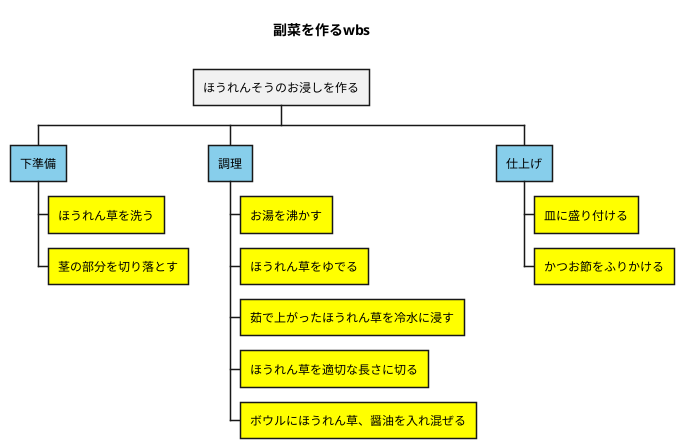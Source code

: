 @startwbs 副菜を作る
title 
副菜を作るwbs

endtitle
* ほうれんそうのお浸しを作る
**[#SkyBlue] 下準備
***[#Yellow] ほうれん草を洗う
***[#Yellow] 茎の部分を切り落とす
**[#SkyBlue] 調理
***[#Yellow] お湯を沸かす
***[#Yellow] ほうれん草をゆでる
***[#Yellow] 茹で上がったほうれん草を冷水に浸す
***[#Yellow] ほうれん草を適切な長さに切る
***[#Yellow] ボウルにほうれん草、醤油を入れ混ぜる
**[#SkyBlue] 仕上げ
***[#Yellow] 皿に盛り付ける
***[#Yellow] かつお節をふりかける


@endwbs
